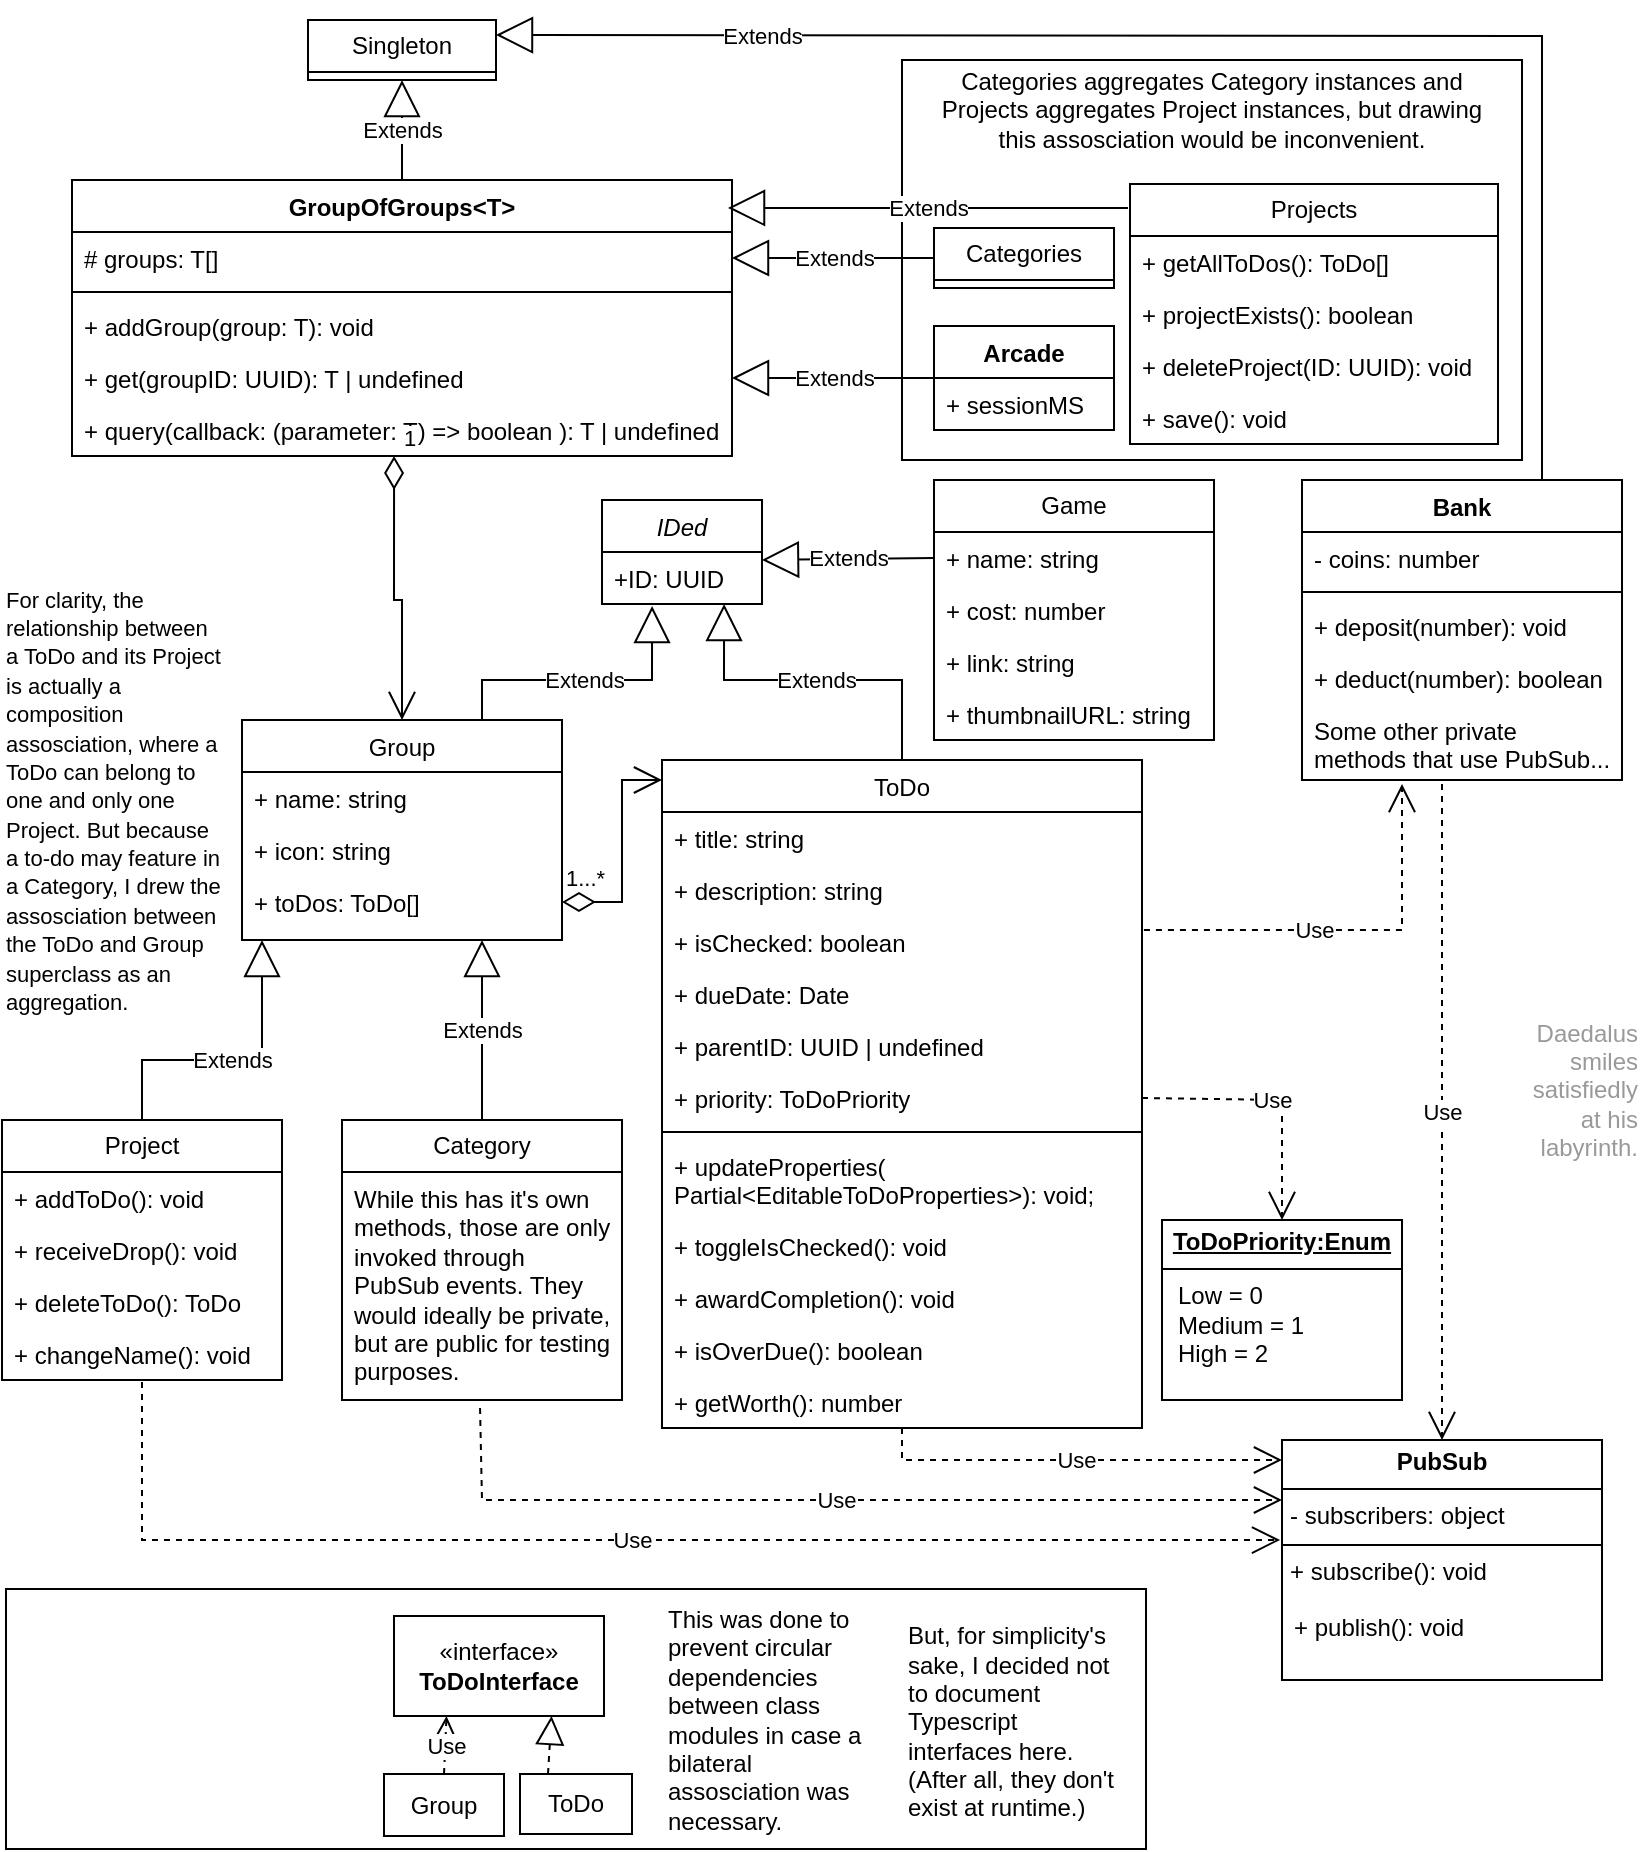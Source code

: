 <mxfile version="25.0.1">
  <diagram id="C5RBs43oDa-KdzZeNtuy" name="Page-1">
    <mxGraphModel dx="1120" dy="547" grid="1" gridSize="10" guides="1" tooltips="1" connect="1" arrows="1" fold="1" page="1" pageScale="1" pageWidth="827" pageHeight="1169" math="0" shadow="0">
      <root>
        <mxCell id="WIyWlLk6GJQsqaUBKTNV-0" />
        <mxCell id="WIyWlLk6GJQsqaUBKTNV-1" parent="WIyWlLk6GJQsqaUBKTNV-0" />
        <mxCell id="XUT_aLUsCDnfYUmfHhI9-30" value="" style="rounded=0;whiteSpace=wrap;html=1;" parent="WIyWlLk6GJQsqaUBKTNV-1" vertex="1">
          <mxGeometry x="450" y="30" width="310" height="200" as="geometry" />
        </mxCell>
        <mxCell id="qUb2qPlG_9xNavojKczM-21" value="" style="rounded=0;whiteSpace=wrap;html=1;fillStyle=auto;" parent="WIyWlLk6GJQsqaUBKTNV-1" vertex="1">
          <mxGeometry x="2" y="794.5" width="570" height="130" as="geometry" />
        </mxCell>
        <mxCell id="zkfFHV4jXpPFQw0GAbJ--0" value="IDed" style="swimlane;fontStyle=2;align=center;verticalAlign=top;childLayout=stackLayout;horizontal=1;startSize=26;horizontalStack=0;resizeParent=1;resizeLast=0;collapsible=1;marginBottom=0;rounded=0;shadow=0;strokeWidth=1;" parent="WIyWlLk6GJQsqaUBKTNV-1" vertex="1">
          <mxGeometry x="300" y="250" width="80" height="52" as="geometry">
            <mxRectangle x="230" y="140" width="160" height="26" as="alternateBounds" />
          </mxGeometry>
        </mxCell>
        <mxCell id="zkfFHV4jXpPFQw0GAbJ--1" value="+ID: UUID" style="text;align=left;verticalAlign=top;spacingLeft=4;spacingRight=4;overflow=hidden;rotatable=0;points=[[0,0.5],[1,0.5]];portConstraint=eastwest;" parent="zkfFHV4jXpPFQw0GAbJ--0" vertex="1">
          <mxGeometry y="26" width="80" height="26" as="geometry" />
        </mxCell>
        <mxCell id="zkfFHV4jXpPFQw0GAbJ--6" value="Group" style="swimlane;fontStyle=0;align=center;verticalAlign=top;childLayout=stackLayout;horizontal=1;startSize=26;horizontalStack=0;resizeParent=1;resizeLast=0;collapsible=1;marginBottom=0;rounded=0;shadow=0;strokeWidth=1;" parent="WIyWlLk6GJQsqaUBKTNV-1" vertex="1">
          <mxGeometry x="120" y="360" width="160" height="110" as="geometry">
            <mxRectangle x="120" y="360" width="160" height="26" as="alternateBounds" />
          </mxGeometry>
        </mxCell>
        <mxCell id="zkfFHV4jXpPFQw0GAbJ--7" value="+ name: string" style="text;align=left;verticalAlign=top;spacingLeft=4;spacingRight=4;overflow=hidden;rotatable=0;points=[[0,0.5],[1,0.5]];portConstraint=eastwest;" parent="zkfFHV4jXpPFQw0GAbJ--6" vertex="1">
          <mxGeometry y="26" width="160" height="26" as="geometry" />
        </mxCell>
        <mxCell id="zkfFHV4jXpPFQw0GAbJ--8" value="+ icon: string" style="text;align=left;verticalAlign=top;spacingLeft=4;spacingRight=4;overflow=hidden;rotatable=0;points=[[0,0.5],[1,0.5]];portConstraint=eastwest;rounded=0;shadow=0;html=0;" parent="zkfFHV4jXpPFQw0GAbJ--6" vertex="1">
          <mxGeometry y="52" width="160" height="26" as="geometry" />
        </mxCell>
        <mxCell id="qUb2qPlG_9xNavojKczM-4" value="+ toDos: ToDo[]" style="text;strokeColor=none;fillColor=none;align=left;verticalAlign=top;spacingLeft=4;spacingRight=4;overflow=hidden;rotatable=0;points=[[0,0.5],[1,0.5]];portConstraint=eastwest;whiteSpace=wrap;html=1;" parent="zkfFHV4jXpPFQw0GAbJ--6" vertex="1">
          <mxGeometry y="78" width="160" height="26" as="geometry" />
        </mxCell>
        <mxCell id="zkfFHV4jXpPFQw0GAbJ--13" value="ToDo" style="swimlane;fontStyle=0;align=center;verticalAlign=top;childLayout=stackLayout;horizontal=1;startSize=26;horizontalStack=0;resizeParent=1;resizeLast=0;collapsible=1;marginBottom=0;rounded=0;shadow=0;strokeWidth=1;" parent="WIyWlLk6GJQsqaUBKTNV-1" vertex="1">
          <mxGeometry x="330" y="380" width="240" height="334" as="geometry">
            <mxRectangle x="340" y="380" width="170" height="26" as="alternateBounds" />
          </mxGeometry>
        </mxCell>
        <mxCell id="zkfFHV4jXpPFQw0GAbJ--14" value="+ title: string" style="text;align=left;verticalAlign=top;spacingLeft=4;spacingRight=4;overflow=hidden;rotatable=0;points=[[0,0.5],[1,0.5]];portConstraint=eastwest;" parent="zkfFHV4jXpPFQw0GAbJ--13" vertex="1">
          <mxGeometry y="26" width="240" height="26" as="geometry" />
        </mxCell>
        <mxCell id="fDMNLbJuCNZ1i3xYYyCJ-4" value="+ description: string" style="text;strokeColor=none;fillColor=none;align=left;verticalAlign=top;spacingLeft=4;spacingRight=4;overflow=hidden;rotatable=0;points=[[0,0.5],[1,0.5]];portConstraint=eastwest;whiteSpace=wrap;html=1;" parent="zkfFHV4jXpPFQw0GAbJ--13" vertex="1">
          <mxGeometry y="52" width="240" height="26" as="geometry" />
        </mxCell>
        <mxCell id="fDMNLbJuCNZ1i3xYYyCJ-19" value="+ isChecked: boolean" style="text;strokeColor=none;fillColor=none;align=left;verticalAlign=top;spacingLeft=4;spacingRight=4;overflow=hidden;rotatable=0;points=[[0,0.5],[1,0.5]];portConstraint=eastwest;whiteSpace=wrap;html=1;" parent="zkfFHV4jXpPFQw0GAbJ--13" vertex="1">
          <mxGeometry y="78" width="240" height="26" as="geometry" />
        </mxCell>
        <mxCell id="fDMNLbJuCNZ1i3xYYyCJ-20" value="+ dueDate: Date" style="text;strokeColor=none;fillColor=none;align=left;verticalAlign=top;spacingLeft=4;spacingRight=4;overflow=hidden;rotatable=0;points=[[0,0.5],[1,0.5]];portConstraint=eastwest;whiteSpace=wrap;html=1;" parent="zkfFHV4jXpPFQw0GAbJ--13" vertex="1">
          <mxGeometry y="104" width="240" height="26" as="geometry" />
        </mxCell>
        <mxCell id="fDMNLbJuCNZ1i3xYYyCJ-21" value="+ parentID: UUID | undefined" style="text;strokeColor=none;fillColor=none;align=left;verticalAlign=top;spacingLeft=4;spacingRight=4;overflow=hidden;rotatable=0;points=[[0,0.5],[1,0.5]];portConstraint=eastwest;whiteSpace=wrap;html=1;" parent="zkfFHV4jXpPFQw0GAbJ--13" vertex="1">
          <mxGeometry y="130" width="240" height="26" as="geometry" />
        </mxCell>
        <mxCell id="fDMNLbJuCNZ1i3xYYyCJ-22" value="+ priority: ToDoPriority" style="text;strokeColor=none;fillColor=none;align=left;verticalAlign=top;spacingLeft=4;spacingRight=4;overflow=hidden;rotatable=0;points=[[0,0.5],[1,0.5]];portConstraint=eastwest;whiteSpace=wrap;html=1;" parent="zkfFHV4jXpPFQw0GAbJ--13" vertex="1">
          <mxGeometry y="156" width="240" height="26" as="geometry" />
        </mxCell>
        <mxCell id="zkfFHV4jXpPFQw0GAbJ--15" value="" style="line;html=1;strokeWidth=1;align=left;verticalAlign=middle;spacingTop=-1;spacingLeft=3;spacingRight=3;rotatable=0;labelPosition=right;points=[];portConstraint=eastwest;" parent="zkfFHV4jXpPFQw0GAbJ--13" vertex="1">
          <mxGeometry y="182" width="240" height="8" as="geometry" />
        </mxCell>
        <mxCell id="fDMNLbJuCNZ1i3xYYyCJ-25" value="+&amp;nbsp;updateProperties( Partial&amp;lt;EditableToDoProperties&amp;gt;): void;" style="text;strokeColor=none;fillColor=none;align=left;verticalAlign=top;spacingLeft=4;spacingRight=4;overflow=hidden;rotatable=0;points=[[0,0.5],[1,0.5]];portConstraint=eastwest;whiteSpace=wrap;html=1;" parent="zkfFHV4jXpPFQw0GAbJ--13" vertex="1">
          <mxGeometry y="190" width="240" height="40" as="geometry" />
        </mxCell>
        <mxCell id="fDMNLbJuCNZ1i3xYYyCJ-26" value="+&amp;nbsp;toggleIsChecked(): void" style="text;strokeColor=none;fillColor=none;align=left;verticalAlign=top;spacingLeft=4;spacingRight=4;overflow=hidden;rotatable=0;points=[[0,0.5],[1,0.5]];portConstraint=eastwest;whiteSpace=wrap;html=1;" parent="zkfFHV4jXpPFQw0GAbJ--13" vertex="1">
          <mxGeometry y="230" width="240" height="26" as="geometry" />
        </mxCell>
        <mxCell id="fDMNLbJuCNZ1i3xYYyCJ-28" value="+&amp;nbsp;awardCompletion(): void" style="text;strokeColor=none;fillColor=none;align=left;verticalAlign=top;spacingLeft=4;spacingRight=4;overflow=hidden;rotatable=0;points=[[0,0.5],[1,0.5]];portConstraint=eastwest;whiteSpace=wrap;html=1;" parent="zkfFHV4jXpPFQw0GAbJ--13" vertex="1">
          <mxGeometry y="256" width="240" height="26" as="geometry" />
        </mxCell>
        <mxCell id="fDMNLbJuCNZ1i3xYYyCJ-29" value="+&amp;nbsp;isOverDue(): boolean" style="text;strokeColor=none;fillColor=none;align=left;verticalAlign=top;spacingLeft=4;spacingRight=4;overflow=hidden;rotatable=0;points=[[0,0.5],[1,0.5]];portConstraint=eastwest;whiteSpace=wrap;html=1;" parent="zkfFHV4jXpPFQw0GAbJ--13" vertex="1">
          <mxGeometry y="282" width="240" height="26" as="geometry" />
        </mxCell>
        <mxCell id="fDMNLbJuCNZ1i3xYYyCJ-30" value="+&amp;nbsp;getWorth(): number" style="text;strokeColor=none;fillColor=none;align=left;verticalAlign=top;spacingLeft=4;spacingRight=4;overflow=hidden;rotatable=0;points=[[0,0.5],[1,0.5]];portConstraint=eastwest;whiteSpace=wrap;html=1;" parent="zkfFHV4jXpPFQw0GAbJ--13" vertex="1">
          <mxGeometry y="308" width="240" height="26" as="geometry" />
        </mxCell>
        <mxCell id="qUb2qPlG_9xNavojKczM-5" value="1...*" style="endArrow=open;html=1;endSize=12;startArrow=diamondThin;startSize=14;startFill=0;edgeStyle=orthogonalEdgeStyle;align=left;verticalAlign=bottom;rounded=0;exitX=1;exitY=0.5;exitDx=0;exitDy=0;" parent="WIyWlLk6GJQsqaUBKTNV-1" source="qUb2qPlG_9xNavojKczM-4" edge="1">
          <mxGeometry x="-1" y="3" relative="1" as="geometry">
            <mxPoint x="280" y="411" as="sourcePoint" />
            <mxPoint x="330" y="390" as="targetPoint" />
            <Array as="points">
              <mxPoint x="310" y="451" />
              <mxPoint x="310" y="390" />
              <mxPoint x="330" y="390" />
            </Array>
          </mxGeometry>
        </mxCell>
        <mxCell id="qUb2qPlG_9xNavojKczM-7" value="&lt;h1 style=&quot;margin-top: 0px;&quot;&gt;Note about Aggergation&lt;/h1&gt;&lt;p&gt;The aggregation between Group and ToDo, for example, actually implies this:&lt;/p&gt;&lt;p&gt;&lt;br&gt;&lt;/p&gt;" style="text;html=1;whiteSpace=wrap;overflow=hidden;rounded=0;fillColor=none;fillStyle=hatch;fontColor=#ffffff;strokeColor=none;" parent="WIyWlLk6GJQsqaUBKTNV-1" vertex="1">
          <mxGeometry x="11" y="796" width="174" height="120" as="geometry" />
        </mxCell>
        <mxCell id="qUb2qPlG_9xNavojKczM-8" value="«interface»&lt;br&gt;&lt;b&gt;ToDoInterface&lt;/b&gt;" style="html=1;whiteSpace=wrap;" parent="WIyWlLk6GJQsqaUBKTNV-1" vertex="1">
          <mxGeometry x="196" y="808" width="105" height="50" as="geometry" />
        </mxCell>
        <mxCell id="qUb2qPlG_9xNavojKczM-9" value="Use" style="endArrow=open;endSize=12;dashed=1;html=1;rounded=0;exitX=0.5;exitY=0;exitDx=0;exitDy=0;entryX=0.25;entryY=1;entryDx=0;entryDy=0;" parent="WIyWlLk6GJQsqaUBKTNV-1" source="qUb2qPlG_9xNavojKczM-11" target="qUb2qPlG_9xNavojKczM-8" edge="1">
          <mxGeometry width="160" relative="1" as="geometry">
            <mxPoint x="-137" y="824" as="sourcePoint" />
            <mxPoint x="-179" y="778" as="targetPoint" />
          </mxGeometry>
        </mxCell>
        <mxCell id="qUb2qPlG_9xNavojKczM-11" value="Group" style="html=1;whiteSpace=wrap;" parent="WIyWlLk6GJQsqaUBKTNV-1" vertex="1">
          <mxGeometry x="191" y="887" width="60" height="31" as="geometry" />
        </mxCell>
        <mxCell id="qUb2qPlG_9xNavojKczM-12" value="ToDo" style="html=1;whiteSpace=wrap;" parent="WIyWlLk6GJQsqaUBKTNV-1" vertex="1">
          <mxGeometry x="259" y="887" width="56" height="30" as="geometry" />
        </mxCell>
        <mxCell id="qUb2qPlG_9xNavojKczM-13" value="" style="endArrow=block;dashed=1;endFill=0;endSize=12;html=1;rounded=0;exitX=0.25;exitY=0;exitDx=0;exitDy=0;entryX=0.75;entryY=1;entryDx=0;entryDy=0;" parent="WIyWlLk6GJQsqaUBKTNV-1" source="qUb2qPlG_9xNavojKczM-12" target="qUb2qPlG_9xNavojKczM-8" edge="1">
          <mxGeometry width="160" relative="1" as="geometry">
            <mxPoint x="-299" y="778" as="sourcePoint" />
            <mxPoint x="-109" y="788" as="targetPoint" />
          </mxGeometry>
        </mxCell>
        <mxCell id="qUb2qPlG_9xNavojKczM-20" value="This was done to prevent circular dependencies between class modules in case a bilateral assosciation was necessary." style="text;html=1;align=left;verticalAlign=middle;whiteSpace=wrap;rounded=0;" parent="WIyWlLk6GJQsqaUBKTNV-1" vertex="1">
          <mxGeometry x="331" y="802" width="110" height="115" as="geometry" />
        </mxCell>
        <mxCell id="fDMNLbJuCNZ1i3xYYyCJ-23" value="&lt;p style=&quot;margin:0px;margin-top:4px;text-align:center;text-decoration:underline;&quot;&gt;&lt;b&gt;ToDoPriority:Enum&lt;/b&gt;&lt;/p&gt;&lt;hr size=&quot;1&quot; style=&quot;border-style:solid;&quot;&gt;&lt;p style=&quot;margin:0px;margin-left:8px;&quot;&gt;Low = 0&lt;br&gt;Medium = 1&lt;br&gt;High = 2&lt;/p&gt;" style="verticalAlign=top;align=left;overflow=fill;html=1;whiteSpace=wrap;" parent="WIyWlLk6GJQsqaUBKTNV-1" vertex="1">
          <mxGeometry x="580" y="610" width="120" height="90" as="geometry" />
        </mxCell>
        <mxCell id="fDMNLbJuCNZ1i3xYYyCJ-32" value="&lt;p style=&quot;margin:0px;margin-top:4px;text-align:center;&quot;&gt;&lt;b&gt;PubSub&lt;/b&gt;&lt;/p&gt;&lt;hr size=&quot;1&quot; style=&quot;border-style:solid;&quot;&gt;&lt;p style=&quot;margin:0px;margin-left:4px;&quot;&gt;- subscribers: object&lt;/p&gt;&lt;hr size=&quot;1&quot; style=&quot;border-style:solid;&quot;&gt;&lt;p style=&quot;margin:0px;margin-left:4px;&quot;&gt;+ subscribe(): void&lt;/p&gt;" style="verticalAlign=top;align=left;overflow=fill;html=1;whiteSpace=wrap;" parent="WIyWlLk6GJQsqaUBKTNV-1" vertex="1">
          <mxGeometry x="640" y="720" width="160" height="120" as="geometry" />
        </mxCell>
        <mxCell id="fDMNLbJuCNZ1i3xYYyCJ-33" value="+ publish(): void" style="text;strokeColor=none;fillColor=none;align=left;verticalAlign=top;spacingLeft=4;spacingRight=4;overflow=hidden;rotatable=0;points=[[0,0.5],[1,0.5]];portConstraint=eastwest;whiteSpace=wrap;html=1;" parent="WIyWlLk6GJQsqaUBKTNV-1" vertex="1">
          <mxGeometry x="640" y="800" width="160" height="26" as="geometry" />
        </mxCell>
        <mxCell id="fDMNLbJuCNZ1i3xYYyCJ-34" value="Use" style="endArrow=open;endSize=12;dashed=1;html=1;rounded=0;exitX=0.5;exitY=1;exitDx=0;exitDy=0;" parent="WIyWlLk6GJQsqaUBKTNV-1" source="zkfFHV4jXpPFQw0GAbJ--13" edge="1">
          <mxGeometry width="160" relative="1" as="geometry">
            <mxPoint x="480" y="730" as="sourcePoint" />
            <mxPoint x="640" y="730" as="targetPoint" />
            <Array as="points">
              <mxPoint x="450" y="730" />
            </Array>
          </mxGeometry>
        </mxCell>
        <mxCell id="vvxn8t6jX_j6o-rEjL_f-0" value="Project" style="swimlane;fontStyle=0;childLayout=stackLayout;horizontal=1;startSize=26;fillColor=none;horizontalStack=0;resizeParent=1;resizeParentMax=0;resizeLast=0;collapsible=1;marginBottom=0;whiteSpace=wrap;html=1;" parent="WIyWlLk6GJQsqaUBKTNV-1" vertex="1">
          <mxGeometry y="560" width="140" height="130" as="geometry" />
        </mxCell>
        <mxCell id="vvxn8t6jX_j6o-rEjL_f-1" value="+ addToDo(): void" style="text;strokeColor=none;fillColor=none;align=left;verticalAlign=top;spacingLeft=4;spacingRight=4;overflow=hidden;rotatable=0;points=[[0,0.5],[1,0.5]];portConstraint=eastwest;whiteSpace=wrap;html=1;" parent="vvxn8t6jX_j6o-rEjL_f-0" vertex="1">
          <mxGeometry y="26" width="140" height="26" as="geometry" />
        </mxCell>
        <mxCell id="vvxn8t6jX_j6o-rEjL_f-2" value="+ receiveDrop(): void" style="text;strokeColor=none;fillColor=none;align=left;verticalAlign=top;spacingLeft=4;spacingRight=4;overflow=hidden;rotatable=0;points=[[0,0.5],[1,0.5]];portConstraint=eastwest;whiteSpace=wrap;html=1;" parent="vvxn8t6jX_j6o-rEjL_f-0" vertex="1">
          <mxGeometry y="52" width="140" height="26" as="geometry" />
        </mxCell>
        <mxCell id="vvxn8t6jX_j6o-rEjL_f-3" value="+ deleteToDo(): ToDo" style="text;strokeColor=none;fillColor=none;align=left;verticalAlign=top;spacingLeft=4;spacingRight=4;overflow=hidden;rotatable=0;points=[[0,0.5],[1,0.5]];portConstraint=eastwest;whiteSpace=wrap;html=1;" parent="vvxn8t6jX_j6o-rEjL_f-0" vertex="1">
          <mxGeometry y="78" width="140" height="26" as="geometry" />
        </mxCell>
        <mxCell id="z62O2JCFM6YeDhNHRg1B-0" value="+ changeName(): void" style="text;strokeColor=none;fillColor=none;align=left;verticalAlign=top;spacingLeft=4;spacingRight=4;overflow=hidden;rotatable=0;points=[[0,0.5],[1,0.5]];portConstraint=eastwest;whiteSpace=wrap;html=1;" parent="vvxn8t6jX_j6o-rEjL_f-0" vertex="1">
          <mxGeometry y="104" width="140" height="26" as="geometry" />
        </mxCell>
        <mxCell id="vvxn8t6jX_j6o-rEjL_f-4" value="Extends" style="endArrow=block;endSize=16;endFill=0;html=1;rounded=0;exitX=0.5;exitY=0;exitDx=0;exitDy=0;" parent="WIyWlLk6GJQsqaUBKTNV-1" source="vvxn8t6jX_j6o-rEjL_f-0" edge="1">
          <mxGeometry width="160" relative="1" as="geometry">
            <mxPoint x="180" y="600" as="sourcePoint" />
            <mxPoint x="130" y="470" as="targetPoint" />
            <Array as="points">
              <mxPoint x="70" y="530" />
              <mxPoint x="130" y="530" />
            </Array>
          </mxGeometry>
        </mxCell>
        <mxCell id="vvxn8t6jX_j6o-rEjL_f-5" value="Category" style="swimlane;fontStyle=0;childLayout=stackLayout;horizontal=1;startSize=26;fillColor=none;horizontalStack=0;resizeParent=1;resizeParentMax=0;resizeLast=0;collapsible=1;marginBottom=0;whiteSpace=wrap;html=1;" parent="WIyWlLk6GJQsqaUBKTNV-1" vertex="1">
          <mxGeometry x="170" y="560" width="140" height="140" as="geometry" />
        </mxCell>
        <mxCell id="vvxn8t6jX_j6o-rEjL_f-6" value="While this has it&#39;s own methods, those are only invoked through PubSub events. They would ideally be private, but are public for testing purposes." style="text;strokeColor=none;fillColor=none;align=left;verticalAlign=top;spacingLeft=4;spacingRight=4;overflow=hidden;rotatable=0;points=[[0,0.5],[1,0.5]];portConstraint=eastwest;whiteSpace=wrap;html=1;" parent="vvxn8t6jX_j6o-rEjL_f-5" vertex="1">
          <mxGeometry y="26" width="140" height="114" as="geometry" />
        </mxCell>
        <mxCell id="vvxn8t6jX_j6o-rEjL_f-9" value="Extends" style="endArrow=block;endSize=16;endFill=0;html=1;rounded=0;entryX=0.75;entryY=1;entryDx=0;entryDy=0;exitX=0.5;exitY=0;exitDx=0;exitDy=0;" parent="WIyWlLk6GJQsqaUBKTNV-1" source="vvxn8t6jX_j6o-rEjL_f-5" target="zkfFHV4jXpPFQw0GAbJ--6" edge="1">
          <mxGeometry width="160" relative="1" as="geometry">
            <mxPoint x="110" y="540" as="sourcePoint" />
            <mxPoint x="239.04" y="494.004" as="targetPoint" />
          </mxGeometry>
        </mxCell>
        <mxCell id="vvxn8t6jX_j6o-rEjL_f-10" value="Use" style="endArrow=open;endSize=12;dashed=1;html=1;rounded=0;exitX=0.493;exitY=1.035;exitDx=0;exitDy=0;exitPerimeter=0;" parent="WIyWlLk6GJQsqaUBKTNV-1" source="vvxn8t6jX_j6o-rEjL_f-6" edge="1">
          <mxGeometry width="160" relative="1" as="geometry">
            <mxPoint x="270" y="730" as="sourcePoint" />
            <mxPoint x="640" y="750" as="targetPoint" />
            <Array as="points">
              <mxPoint x="240" y="750" />
            </Array>
          </mxGeometry>
        </mxCell>
        <mxCell id="vvxn8t6jX_j6o-rEjL_f-11" value="Use" style="endArrow=open;endSize=12;dashed=1;html=1;rounded=0;exitX=0.5;exitY=1.038;exitDx=0;exitDy=0;exitPerimeter=0;entryX=-0.006;entryY=0.417;entryDx=0;entryDy=0;entryPerimeter=0;" parent="WIyWlLk6GJQsqaUBKTNV-1" source="z62O2JCFM6YeDhNHRg1B-0" target="fDMNLbJuCNZ1i3xYYyCJ-32" edge="1">
          <mxGeometry width="160" relative="1" as="geometry">
            <mxPoint x="40" y="750" as="sourcePoint" />
            <mxPoint x="630" y="770" as="targetPoint" />
            <Array as="points">
              <mxPoint x="70" y="770" />
            </Array>
          </mxGeometry>
        </mxCell>
        <mxCell id="XUT_aLUsCDnfYUmfHhI9-0" value="Extends" style="endArrow=block;endSize=16;endFill=0;html=1;rounded=0;exitX=0.75;exitY=0;exitDx=0;exitDy=0;entryX=0.313;entryY=1.038;entryDx=0;entryDy=0;entryPerimeter=0;" parent="WIyWlLk6GJQsqaUBKTNV-1" source="zkfFHV4jXpPFQw0GAbJ--6" target="zkfFHV4jXpPFQw0GAbJ--1" edge="1">
          <mxGeometry width="160" relative="1" as="geometry">
            <mxPoint x="240" y="330" as="sourcePoint" />
            <mxPoint x="250" y="305" as="targetPoint" />
            <Array as="points">
              <mxPoint x="240" y="340" />
              <mxPoint x="325" y="340" />
            </Array>
          </mxGeometry>
        </mxCell>
        <mxCell id="XUT_aLUsCDnfYUmfHhI9-1" value="Extends" style="endArrow=block;endSize=16;endFill=0;html=1;rounded=0;exitX=0.5;exitY=0;exitDx=0;exitDy=0;entryX=0.763;entryY=1;entryDx=0;entryDy=0;entryPerimeter=0;" parent="WIyWlLk6GJQsqaUBKTNV-1" source="zkfFHV4jXpPFQw0GAbJ--13" target="zkfFHV4jXpPFQw0GAbJ--1" edge="1">
          <mxGeometry width="160" relative="1" as="geometry">
            <mxPoint x="350" y="339" as="sourcePoint" />
            <mxPoint x="430" y="300" as="targetPoint" />
            <Array as="points">
              <mxPoint x="450" y="340" />
              <mxPoint x="361" y="340" />
            </Array>
          </mxGeometry>
        </mxCell>
        <mxCell id="XUT_aLUsCDnfYUmfHhI9-3" value="GroupOfGroups&amp;lt;T&amp;gt;" style="swimlane;fontStyle=1;align=center;verticalAlign=top;childLayout=stackLayout;horizontal=1;startSize=26;horizontalStack=0;resizeParent=1;resizeParentMax=0;resizeLast=0;collapsible=1;marginBottom=0;whiteSpace=wrap;html=1;" parent="WIyWlLk6GJQsqaUBKTNV-1" vertex="1">
          <mxGeometry x="35" y="90" width="330" height="138" as="geometry" />
        </mxCell>
        <mxCell id="XUT_aLUsCDnfYUmfHhI9-4" value="# groups: T[]" style="text;strokeColor=none;fillColor=none;align=left;verticalAlign=top;spacingLeft=4;spacingRight=4;overflow=hidden;rotatable=0;points=[[0,0.5],[1,0.5]];portConstraint=eastwest;whiteSpace=wrap;html=1;" parent="XUT_aLUsCDnfYUmfHhI9-3" vertex="1">
          <mxGeometry y="26" width="330" height="26" as="geometry" />
        </mxCell>
        <mxCell id="XUT_aLUsCDnfYUmfHhI9-5" value="" style="line;strokeWidth=1;fillColor=none;align=left;verticalAlign=middle;spacingTop=-1;spacingLeft=3;spacingRight=3;rotatable=0;labelPosition=right;points=[];portConstraint=eastwest;strokeColor=inherit;" parent="XUT_aLUsCDnfYUmfHhI9-3" vertex="1">
          <mxGeometry y="52" width="330" height="8" as="geometry" />
        </mxCell>
        <mxCell id="XUT_aLUsCDnfYUmfHhI9-6" value="+ addGroup(group: T): void" style="text;strokeColor=none;fillColor=none;align=left;verticalAlign=top;spacingLeft=4;spacingRight=4;overflow=hidden;rotatable=0;points=[[0,0.5],[1,0.5]];portConstraint=eastwest;whiteSpace=wrap;html=1;" parent="XUT_aLUsCDnfYUmfHhI9-3" vertex="1">
          <mxGeometry y="60" width="330" height="26" as="geometry" />
        </mxCell>
        <mxCell id="XUT_aLUsCDnfYUmfHhI9-8" value="+ get(groupID: UUID): T | undefined" style="text;strokeColor=none;fillColor=none;align=left;verticalAlign=top;spacingLeft=4;spacingRight=4;overflow=hidden;rotatable=0;points=[[0,0.5],[1,0.5]];portConstraint=eastwest;whiteSpace=wrap;html=1;" parent="XUT_aLUsCDnfYUmfHhI9-3" vertex="1">
          <mxGeometry y="86" width="330" height="26" as="geometry" />
        </mxCell>
        <mxCell id="XUT_aLUsCDnfYUmfHhI9-9" value="+ query(callback: (parameter: T) =&amp;gt; boolean ): T | undefined" style="text;strokeColor=none;fillColor=none;align=left;verticalAlign=top;spacingLeft=4;spacingRight=4;overflow=hidden;rotatable=0;points=[[0,0.5],[1,0.5]];portConstraint=eastwest;whiteSpace=wrap;html=1;" parent="XUT_aLUsCDnfYUmfHhI9-3" vertex="1">
          <mxGeometry y="112" width="330" height="26" as="geometry" />
        </mxCell>
        <mxCell id="XUT_aLUsCDnfYUmfHhI9-11" value="1" style="endArrow=open;html=1;endSize=12;startArrow=diamondThin;startSize=14;startFill=0;edgeStyle=orthogonalEdgeStyle;align=left;verticalAlign=bottom;rounded=0;exitX=0.488;exitY=1;exitDx=0;exitDy=0;exitPerimeter=0;entryX=0.5;entryY=0;entryDx=0;entryDy=0;" parent="WIyWlLk6GJQsqaUBKTNV-1" source="XUT_aLUsCDnfYUmfHhI9-9" target="zkfFHV4jXpPFQw0GAbJ--6" edge="1">
          <mxGeometry x="-1" y="3" relative="1" as="geometry">
            <mxPoint x="190" y="270" as="sourcePoint" />
            <mxPoint x="230" y="320" as="targetPoint" />
            <Array as="points">
              <mxPoint x="196" y="300" />
              <mxPoint x="200" y="300" />
            </Array>
          </mxGeometry>
        </mxCell>
        <mxCell id="XUT_aLUsCDnfYUmfHhI9-13" value="Projects" style="swimlane;fontStyle=0;childLayout=stackLayout;horizontal=1;startSize=26;fillColor=none;horizontalStack=0;resizeParent=1;resizeParentMax=0;resizeLast=0;collapsible=1;marginBottom=0;whiteSpace=wrap;html=1;" parent="WIyWlLk6GJQsqaUBKTNV-1" vertex="1">
          <mxGeometry x="564" y="92" width="184" height="130" as="geometry" />
        </mxCell>
        <mxCell id="XUT_aLUsCDnfYUmfHhI9-14" value="+ getAllToDos(): ToDo[]" style="text;strokeColor=none;fillColor=none;align=left;verticalAlign=top;spacingLeft=4;spacingRight=4;overflow=hidden;rotatable=0;points=[[0,0.5],[1,0.5]];portConstraint=eastwest;whiteSpace=wrap;html=1;" parent="XUT_aLUsCDnfYUmfHhI9-13" vertex="1">
          <mxGeometry y="26" width="184" height="26" as="geometry" />
        </mxCell>
        <mxCell id="XUT_aLUsCDnfYUmfHhI9-15" value="+ projectExists(): boolean" style="text;strokeColor=none;fillColor=none;align=left;verticalAlign=top;spacingLeft=4;spacingRight=4;overflow=hidden;rotatable=0;points=[[0,0.5],[1,0.5]];portConstraint=eastwest;whiteSpace=wrap;html=1;" parent="XUT_aLUsCDnfYUmfHhI9-13" vertex="1">
          <mxGeometry y="52" width="184" height="26" as="geometry" />
        </mxCell>
        <mxCell id="XUT_aLUsCDnfYUmfHhI9-16" value="+ deleteProject(ID: UUID): void" style="text;strokeColor=none;fillColor=none;align=left;verticalAlign=top;spacingLeft=4;spacingRight=4;overflow=hidden;rotatable=0;points=[[0,0.5],[1,0.5]];portConstraint=eastwest;whiteSpace=wrap;html=1;" parent="XUT_aLUsCDnfYUmfHhI9-13" vertex="1">
          <mxGeometry y="78" width="184" height="26" as="geometry" />
        </mxCell>
        <mxCell id="XUT_aLUsCDnfYUmfHhI9-17" value="+ save(): void" style="text;strokeColor=none;fillColor=none;align=left;verticalAlign=top;spacingLeft=4;spacingRight=4;overflow=hidden;rotatable=0;points=[[0,0.5],[1,0.5]];portConstraint=eastwest;whiteSpace=wrap;html=1;" parent="XUT_aLUsCDnfYUmfHhI9-13" vertex="1">
          <mxGeometry y="104" width="184" height="26" as="geometry" />
        </mxCell>
        <mxCell id="XUT_aLUsCDnfYUmfHhI9-20" value="Categories" style="swimlane;fontStyle=0;childLayout=stackLayout;horizontal=1;startSize=26;fillColor=none;horizontalStack=0;resizeParent=1;resizeParentMax=0;resizeLast=0;collapsible=1;marginBottom=0;whiteSpace=wrap;html=1;" parent="WIyWlLk6GJQsqaUBKTNV-1" vertex="1">
          <mxGeometry x="466" y="114" width="90" height="30" as="geometry">
            <mxRectangle x="390" y="180" width="90" height="30" as="alternateBounds" />
          </mxGeometry>
        </mxCell>
        <mxCell id="ujyY9JvPi40U-0MFx6XY-0" value="Use" style="endArrow=open;endSize=12;dashed=1;html=1;rounded=0;exitX=1;exitY=0.5;exitDx=0;exitDy=0;entryX=0.5;entryY=0;entryDx=0;entryDy=0;" parent="WIyWlLk6GJQsqaUBKTNV-1" source="fDMNLbJuCNZ1i3xYYyCJ-22" target="fDMNLbJuCNZ1i3xYYyCJ-23" edge="1">
          <mxGeometry width="160" relative="1" as="geometry">
            <mxPoint x="590" y="529.5" as="sourcePoint" />
            <mxPoint x="750" y="529.5" as="targetPoint" />
            <Array as="points">
              <mxPoint x="640" y="550" />
            </Array>
          </mxGeometry>
        </mxCell>
        <mxCell id="ujyY9JvPi40U-0MFx6XY-1" value="&lt;span style=&quot;&quot;&gt;But, for simplicity&#39;s sake, I decided not to document Typescript interfaces here. (After all, they don&#39;t exist at runtime.)&lt;/span&gt;" style="text;html=1;align=left;verticalAlign=middle;whiteSpace=wrap;rounded=0;" parent="WIyWlLk6GJQsqaUBKTNV-1" vertex="1">
          <mxGeometry x="451" y="803" width="107" height="115" as="geometry" />
        </mxCell>
        <mxCell id="ujyY9JvPi40U-0MFx6XY-5" value="Game" style="swimlane;fontStyle=0;childLayout=stackLayout;horizontal=1;startSize=26;fillColor=none;horizontalStack=0;resizeParent=1;resizeParentMax=0;resizeLast=0;collapsible=1;marginBottom=0;whiteSpace=wrap;html=1;" parent="WIyWlLk6GJQsqaUBKTNV-1" vertex="1">
          <mxGeometry x="466" y="240" width="140" height="130" as="geometry" />
        </mxCell>
        <mxCell id="ujyY9JvPi40U-0MFx6XY-6" value="+ name: string" style="text;strokeColor=none;fillColor=none;align=left;verticalAlign=top;spacingLeft=4;spacingRight=4;overflow=hidden;rotatable=0;points=[[0,0.5],[1,0.5]];portConstraint=eastwest;whiteSpace=wrap;html=1;" parent="ujyY9JvPi40U-0MFx6XY-5" vertex="1">
          <mxGeometry y="26" width="140" height="26" as="geometry" />
        </mxCell>
        <mxCell id="ujyY9JvPi40U-0MFx6XY-7" value="+ cost: number" style="text;strokeColor=none;fillColor=none;align=left;verticalAlign=top;spacingLeft=4;spacingRight=4;overflow=hidden;rotatable=0;points=[[0,0.5],[1,0.5]];portConstraint=eastwest;whiteSpace=wrap;html=1;" parent="ujyY9JvPi40U-0MFx6XY-5" vertex="1">
          <mxGeometry y="52" width="140" height="26" as="geometry" />
        </mxCell>
        <mxCell id="ujyY9JvPi40U-0MFx6XY-8" value="+ link: string" style="text;strokeColor=none;fillColor=none;align=left;verticalAlign=top;spacingLeft=4;spacingRight=4;overflow=hidden;rotatable=0;points=[[0,0.5],[1,0.5]];portConstraint=eastwest;whiteSpace=wrap;html=1;" parent="ujyY9JvPi40U-0MFx6XY-5" vertex="1">
          <mxGeometry y="78" width="140" height="26" as="geometry" />
        </mxCell>
        <mxCell id="ujyY9JvPi40U-0MFx6XY-9" value="+ thumbnailURL: string" style="text;strokeColor=none;fillColor=none;align=left;verticalAlign=top;spacingLeft=4;spacingRight=4;overflow=hidden;rotatable=0;points=[[0,0.5],[1,0.5]];portConstraint=eastwest;whiteSpace=wrap;html=1;" parent="ujyY9JvPi40U-0MFx6XY-5" vertex="1">
          <mxGeometry y="104" width="140" height="26" as="geometry" />
        </mxCell>
        <mxCell id="ujyY9JvPi40U-0MFx6XY-10" value="Extends" style="endArrow=block;endSize=16;endFill=0;html=1;rounded=0;exitX=0;exitY=0.5;exitDx=0;exitDy=0;" parent="WIyWlLk6GJQsqaUBKTNV-1" source="ujyY9JvPi40U-0MFx6XY-6" edge="1">
          <mxGeometry width="160" relative="1" as="geometry">
            <mxPoint x="720" y="260" as="sourcePoint" />
            <mxPoint x="380" y="280" as="targetPoint" />
          </mxGeometry>
        </mxCell>
        <mxCell id="ujyY9JvPi40U-0MFx6XY-11" value="Arcade" style="swimlane;fontStyle=1;align=center;verticalAlign=top;childLayout=stackLayout;horizontal=1;startSize=26;horizontalStack=0;resizeParent=1;resizeParentMax=0;resizeLast=0;collapsible=1;marginBottom=0;whiteSpace=wrap;html=1;" parent="WIyWlLk6GJQsqaUBKTNV-1" vertex="1">
          <mxGeometry x="466" y="163" width="90" height="52" as="geometry" />
        </mxCell>
        <mxCell id="ujyY9JvPi40U-0MFx6XY-12" value="+ sessionMS" style="text;strokeColor=none;fillColor=none;align=left;verticalAlign=top;spacingLeft=4;spacingRight=4;overflow=hidden;rotatable=0;points=[[0,0.5],[1,0.5]];portConstraint=eastwest;whiteSpace=wrap;html=1;" parent="ujyY9JvPi40U-0MFx6XY-11" vertex="1">
          <mxGeometry y="26" width="90" height="26" as="geometry" />
        </mxCell>
        <mxCell id="ujyY9JvPi40U-0MFx6XY-15" value="Extends" style="endArrow=block;endSize=16;endFill=0;html=1;rounded=0;entryX=1;entryY=0.5;entryDx=0;entryDy=0;exitX=0;exitY=0.5;exitDx=0;exitDy=0;" parent="WIyWlLk6GJQsqaUBKTNV-1" source="ujyY9JvPi40U-0MFx6XY-11" target="XUT_aLUsCDnfYUmfHhI9-8" edge="1">
          <mxGeometry width="160" relative="1" as="geometry">
            <mxPoint x="620" y="304.5" as="sourcePoint" />
            <mxPoint x="780" y="304.5" as="targetPoint" />
          </mxGeometry>
        </mxCell>
        <mxCell id="ujyY9JvPi40U-0MFx6XY-17" value="Extends" style="endArrow=block;endSize=16;endFill=0;html=1;rounded=0;entryX=1;entryY=0.5;entryDx=0;entryDy=0;exitX=0;exitY=0.5;exitDx=0;exitDy=0;" parent="WIyWlLk6GJQsqaUBKTNV-1" source="XUT_aLUsCDnfYUmfHhI9-20" target="XUT_aLUsCDnfYUmfHhI9-4" edge="1">
          <mxGeometry width="160" relative="1" as="geometry">
            <mxPoint x="680" y="270" as="sourcePoint" />
            <mxPoint x="740" y="330" as="targetPoint" />
          </mxGeometry>
        </mxCell>
        <mxCell id="ujyY9JvPi40U-0MFx6XY-18" value="Extends" style="endArrow=block;endSize=16;endFill=0;html=1;rounded=0;entryX=0.994;entryY=0.101;entryDx=0;entryDy=0;entryPerimeter=0;" parent="WIyWlLk6GJQsqaUBKTNV-1" target="XUT_aLUsCDnfYUmfHhI9-3" edge="1">
          <mxGeometry width="160" relative="1" as="geometry">
            <mxPoint x="563" y="104" as="sourcePoint" />
            <mxPoint x="490" y="210" as="targetPoint" />
          </mxGeometry>
        </mxCell>
        <mxCell id="ujyY9JvPi40U-0MFx6XY-19" value="Categories aggregates Category instances and Projects aggregates Project instances, but drawing this assosciation would be inconvenient." style="text;html=1;align=center;verticalAlign=middle;whiteSpace=wrap;rounded=0;" parent="WIyWlLk6GJQsqaUBKTNV-1" vertex="1">
          <mxGeometry x="460" y="30" width="290" height="50" as="geometry" />
        </mxCell>
        <mxCell id="ujyY9JvPi40U-0MFx6XY-20" value="Singleton" style="swimlane;fontStyle=0;childLayout=stackLayout;horizontal=1;startSize=26;fillColor=none;horizontalStack=0;resizeParent=1;resizeParentMax=0;resizeLast=0;collapsible=1;marginBottom=0;whiteSpace=wrap;html=1;" parent="WIyWlLk6GJQsqaUBKTNV-1" vertex="1">
          <mxGeometry x="153" y="10" width="94" height="30" as="geometry" />
        </mxCell>
        <mxCell id="ujyY9JvPi40U-0MFx6XY-24" value="Extends" style="endArrow=block;endSize=16;endFill=0;html=1;rounded=0;entryX=0.5;entryY=1;entryDx=0;entryDy=0;exitX=0.5;exitY=0;exitDx=0;exitDy=0;" parent="WIyWlLk6GJQsqaUBKTNV-1" source="XUT_aLUsCDnfYUmfHhI9-3" target="ujyY9JvPi40U-0MFx6XY-20" edge="1">
          <mxGeometry width="160" relative="1" as="geometry">
            <mxPoint x="20" y="70" as="sourcePoint" />
            <mxPoint x="180" y="70" as="targetPoint" />
          </mxGeometry>
        </mxCell>
        <mxCell id="ujyY9JvPi40U-0MFx6XY-29" value="Bank" style="swimlane;fontStyle=1;align=center;verticalAlign=top;childLayout=stackLayout;horizontal=1;startSize=26;horizontalStack=0;resizeParent=1;resizeParentMax=0;resizeLast=0;collapsible=1;marginBottom=0;whiteSpace=wrap;html=1;" parent="WIyWlLk6GJQsqaUBKTNV-1" vertex="1">
          <mxGeometry x="650" y="240" width="160" height="150" as="geometry" />
        </mxCell>
        <mxCell id="ujyY9JvPi40U-0MFx6XY-30" value="- coins: number" style="text;strokeColor=none;fillColor=none;align=left;verticalAlign=top;spacingLeft=4;spacingRight=4;overflow=hidden;rotatable=0;points=[[0,0.5],[1,0.5]];portConstraint=eastwest;whiteSpace=wrap;html=1;" parent="ujyY9JvPi40U-0MFx6XY-29" vertex="1">
          <mxGeometry y="26" width="160" height="26" as="geometry" />
        </mxCell>
        <mxCell id="ujyY9JvPi40U-0MFx6XY-31" value="" style="line;strokeWidth=1;fillColor=none;align=left;verticalAlign=middle;spacingTop=-1;spacingLeft=3;spacingRight=3;rotatable=0;labelPosition=right;points=[];portConstraint=eastwest;strokeColor=inherit;" parent="ujyY9JvPi40U-0MFx6XY-29" vertex="1">
          <mxGeometry y="52" width="160" height="8" as="geometry" />
        </mxCell>
        <mxCell id="ujyY9JvPi40U-0MFx6XY-32" value="+ deposit(number): void" style="text;strokeColor=none;fillColor=none;align=left;verticalAlign=top;spacingLeft=4;spacingRight=4;overflow=hidden;rotatable=0;points=[[0,0.5],[1,0.5]];portConstraint=eastwest;whiteSpace=wrap;html=1;" parent="ujyY9JvPi40U-0MFx6XY-29" vertex="1">
          <mxGeometry y="60" width="160" height="26" as="geometry" />
        </mxCell>
        <mxCell id="ujyY9JvPi40U-0MFx6XY-33" value="+ deduct(number): boolean" style="text;strokeColor=none;fillColor=none;align=left;verticalAlign=top;spacingLeft=4;spacingRight=4;overflow=hidden;rotatable=0;points=[[0,0.5],[1,0.5]];portConstraint=eastwest;whiteSpace=wrap;html=1;" parent="ujyY9JvPi40U-0MFx6XY-29" vertex="1">
          <mxGeometry y="86" width="160" height="26" as="geometry" />
        </mxCell>
        <mxCell id="ujyY9JvPi40U-0MFx6XY-34" value="Some other private methods that use PubSub..." style="text;strokeColor=none;fillColor=none;align=left;verticalAlign=top;spacingLeft=4;spacingRight=4;overflow=hidden;rotatable=0;points=[[0,0.5],[1,0.5]];portConstraint=eastwest;whiteSpace=wrap;html=1;" parent="ujyY9JvPi40U-0MFx6XY-29" vertex="1">
          <mxGeometry y="112" width="160" height="38" as="geometry" />
        </mxCell>
        <mxCell id="ujyY9JvPi40U-0MFx6XY-35" value="Extends" style="endArrow=block;endSize=16;endFill=0;html=1;rounded=0;entryX=1;entryY=0.25;entryDx=0;entryDy=0;exitX=0.75;exitY=0;exitDx=0;exitDy=0;" parent="WIyWlLk6GJQsqaUBKTNV-1" source="ujyY9JvPi40U-0MFx6XY-29" target="ujyY9JvPi40U-0MFx6XY-20" edge="1">
          <mxGeometry x="0.643" width="160" relative="1" as="geometry">
            <mxPoint x="800" y="320" as="sourcePoint" />
            <mxPoint x="260" y="30" as="targetPoint" />
            <Array as="points">
              <mxPoint x="770" y="18" />
            </Array>
            <mxPoint as="offset" />
          </mxGeometry>
        </mxCell>
        <mxCell id="ujyY9JvPi40U-0MFx6XY-38" value="Use" style="endArrow=open;endSize=12;dashed=1;html=1;rounded=0;exitX=1.004;exitY=0.269;exitDx=0;exitDy=0;exitPerimeter=0;" parent="WIyWlLk6GJQsqaUBKTNV-1" source="fDMNLbJuCNZ1i3xYYyCJ-19" edge="1">
          <mxGeometry x="-0.16" width="160" relative="1" as="geometry">
            <mxPoint x="600" y="490" as="sourcePoint" />
            <mxPoint x="700" y="392" as="targetPoint" />
            <Array as="points">
              <mxPoint x="700" y="465" />
            </Array>
            <mxPoint as="offset" />
          </mxGeometry>
        </mxCell>
        <mxCell id="ujyY9JvPi40U-0MFx6XY-39" value="Use" style="endArrow=open;endSize=12;dashed=1;html=1;rounded=0;entryX=0.5;entryY=0;entryDx=0;entryDy=0;" parent="WIyWlLk6GJQsqaUBKTNV-1" target="fDMNLbJuCNZ1i3xYYyCJ-32" edge="1">
          <mxGeometry width="160" relative="1" as="geometry">
            <mxPoint x="720" y="392" as="sourcePoint" />
            <mxPoint x="720" y="670" as="targetPoint" />
          </mxGeometry>
        </mxCell>
        <mxCell id="ujyY9JvPi40U-0MFx6XY-40" value="&lt;font color=&quot;#999999&quot;&gt;Daedalus smiles satisfiedly at his labyrinth.&lt;/font&gt;" style="text;html=1;align=right;verticalAlign=middle;whiteSpace=wrap;rounded=0;" parent="WIyWlLk6GJQsqaUBKTNV-1" vertex="1">
          <mxGeometry x="760" y="505" width="60" height="80" as="geometry" />
        </mxCell>
        <mxCell id="DjfyAxwHGWRCeC7fAONd-0" value="&lt;font style=&quot;font-size: 11px;&quot;&gt;For clarity, the relationship between a ToDo and its Project is actually a composition assosciation, where a ToDo can belong to one and only one Project. But because a to-do may feature in a Category, I drew the assosciation between the ToDo and Group superclass as an aggregation.&lt;/font&gt;" style="text;html=1;align=left;verticalAlign=middle;whiteSpace=wrap;rounded=0;" vertex="1" parent="WIyWlLk6GJQsqaUBKTNV-1">
          <mxGeometry y="290" width="110" height="220" as="geometry" />
        </mxCell>
      </root>
    </mxGraphModel>
  </diagram>
</mxfile>
